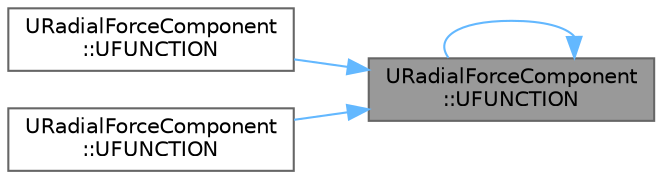 digraph "URadialForceComponent::UFUNCTION"
{
 // INTERACTIVE_SVG=YES
 // LATEX_PDF_SIZE
  bgcolor="transparent";
  edge [fontname=Helvetica,fontsize=10,labelfontname=Helvetica,labelfontsize=10];
  node [fontname=Helvetica,fontsize=10,shape=box,height=0.2,width=0.4];
  rankdir="RL";
  Node1 [id="Node000001",label="URadialForceComponent\l::UFUNCTION",height=0.2,width=0.4,color="gray40", fillcolor="grey60", style="filled", fontcolor="black",tooltip="Fire a single impulse."];
  Node1 -> Node2 [id="edge1_Node000001_Node000002",dir="back",color="steelblue1",style="solid",tooltip=" "];
  Node2 [id="Node000002",label="URadialForceComponent\l::UFUNCTION",height=0.2,width=0.4,color="grey40", fillcolor="white", style="filled",URL="$d0/d1a/classURadialForceComponent.html#a0eea4817980c5977b3845e990ef6a8c4",tooltip="Add an object type for this radial force to affect."];
  Node1 -> Node1 [id="edge2_Node000001_Node000001",dir="back",color="steelblue1",style="solid",tooltip=" "];
  Node1 -> Node3 [id="edge3_Node000001_Node000003",dir="back",color="steelblue1",style="solid",tooltip=" "];
  Node3 [id="Node000003",label="URadialForceComponent\l::UFUNCTION",height=0.2,width=0.4,color="grey40", fillcolor="white", style="filled",URL="$d0/d1a/classURadialForceComponent.html#a6d09ff8fadc23b58d8f3977e6cbd49b9",tooltip="Remove an object type that is affected by this radial force."];
}
